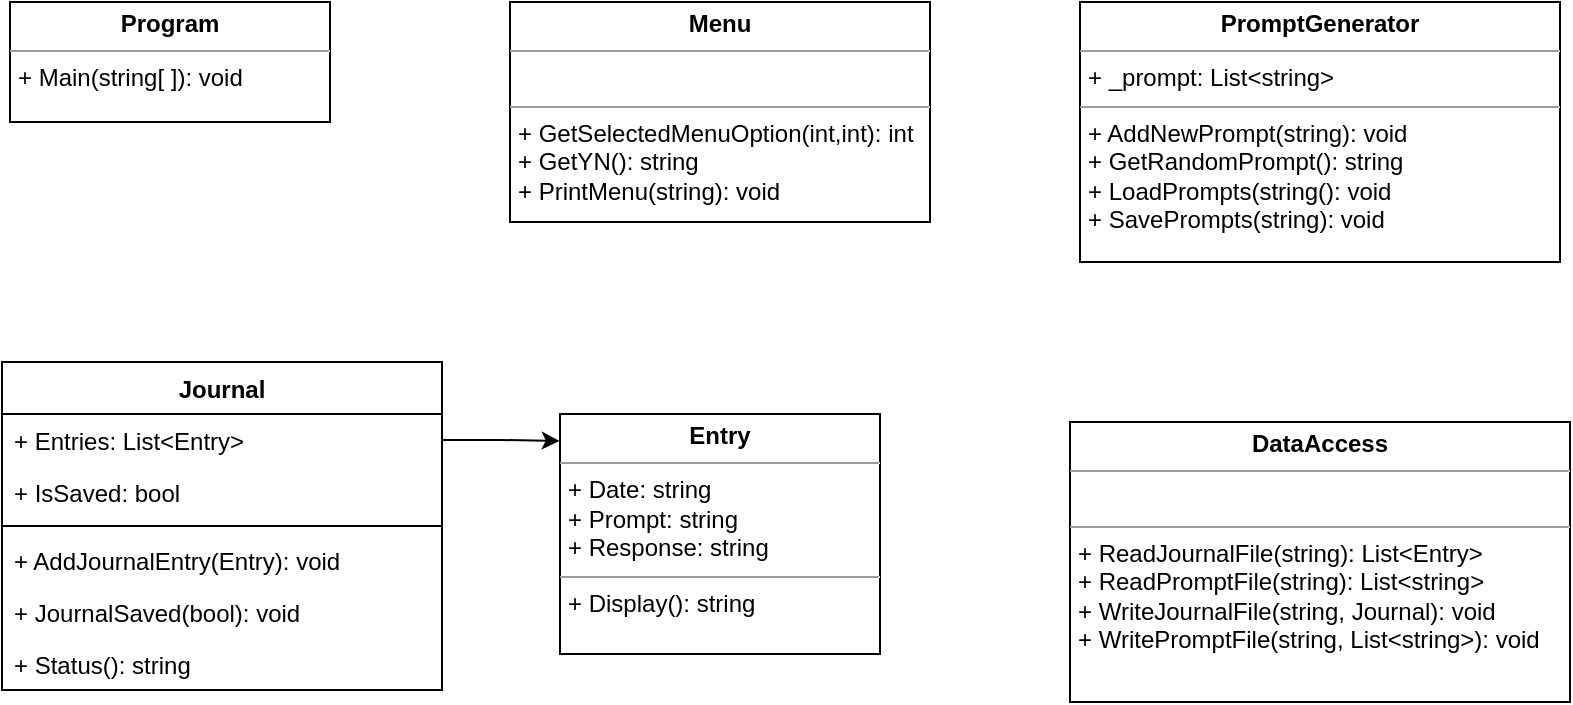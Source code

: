 <mxfile>
    <diagram id="C5RBs43oDa-KdzZeNtuy" name="Page-1">
        <mxGraphModel dx="346" dy="856" grid="0" gridSize="10" guides="1" tooltips="1" connect="1" arrows="1" fold="1" page="1" pageScale="1" pageWidth="1169" pageHeight="827" background="#ffffff" math="0" shadow="0">
            <root>
                <mxCell id="WIyWlLk6GJQsqaUBKTNV-0"/>
                <mxCell id="WIyWlLk6GJQsqaUBKTNV-1" parent="WIyWlLk6GJQsqaUBKTNV-0"/>
                <mxCell id="LCdAQ6O_-ofpUmOxNfDg-0" value="Journal" style="swimlane;fontStyle=1;align=center;verticalAlign=top;childLayout=stackLayout;horizontal=1;startSize=26;horizontalStack=0;resizeParent=1;resizeParentMax=0;resizeLast=0;collapsible=1;marginBottom=0;labelBackgroundColor=default;" parent="WIyWlLk6GJQsqaUBKTNV-1" vertex="1">
                    <mxGeometry x="30" y="300" width="220" height="164" as="geometry">
                        <mxRectangle x="100" y="286" width="80" height="26" as="alternateBounds"/>
                    </mxGeometry>
                </mxCell>
                <mxCell id="LCdAQ6O_-ofpUmOxNfDg-1" value="+ Entries: List&lt;Entry&gt;" style="text;strokeColor=none;fillColor=none;align=left;verticalAlign=top;spacingLeft=4;spacingRight=4;overflow=hidden;rotatable=0;points=[[0,0.5],[1,0.5]];portConstraint=eastwest;labelBorderColor=none;labelBackgroundColor=default;" parent="LCdAQ6O_-ofpUmOxNfDg-0" vertex="1">
                    <mxGeometry y="26" width="220" height="26" as="geometry"/>
                </mxCell>
                <mxCell id="LCdAQ6O_-ofpUmOxNfDg-5" value="+ IsSaved: bool&#10;" style="text;strokeColor=none;fillColor=none;align=left;verticalAlign=top;spacingLeft=4;spacingRight=4;overflow=hidden;rotatable=0;points=[[0,0.5],[1,0.5]];portConstraint=eastwest;labelBackgroundColor=default;" parent="LCdAQ6O_-ofpUmOxNfDg-0" vertex="1">
                    <mxGeometry y="52" width="220" height="26" as="geometry"/>
                </mxCell>
                <mxCell id="LCdAQ6O_-ofpUmOxNfDg-2" value="" style="line;strokeWidth=1;fillColor=none;align=left;verticalAlign=middle;spacingTop=-1;spacingLeft=3;spacingRight=3;rotatable=0;labelPosition=right;points=[];portConstraint=eastwest;" parent="LCdAQ6O_-ofpUmOxNfDg-0" vertex="1">
                    <mxGeometry y="78" width="220" height="8" as="geometry"/>
                </mxCell>
                <mxCell id="LCdAQ6O_-ofpUmOxNfDg-3" value="+ AddJournalEntry(Entry): void" style="text;strokeColor=none;fillColor=none;align=left;verticalAlign=top;spacingLeft=4;spacingRight=4;overflow=hidden;rotatable=0;points=[[0,0.5],[1,0.5]];portConstraint=eastwest;labelBackgroundColor=default;" parent="LCdAQ6O_-ofpUmOxNfDg-0" vertex="1">
                    <mxGeometry y="86" width="220" height="26" as="geometry"/>
                </mxCell>
                <mxCell id="LCdAQ6O_-ofpUmOxNfDg-6" value="+ JournalSaved(bool): void" style="text;strokeColor=none;fillColor=none;align=left;verticalAlign=top;spacingLeft=4;spacingRight=4;overflow=hidden;rotatable=0;points=[[0,0.5],[1,0.5]];portConstraint=eastwest;labelBackgroundColor=default;" parent="LCdAQ6O_-ofpUmOxNfDg-0" vertex="1">
                    <mxGeometry y="112" width="220" height="26" as="geometry"/>
                </mxCell>
                <mxCell id="LCdAQ6O_-ofpUmOxNfDg-7" value="+ Status(): string" style="text;strokeColor=none;fillColor=none;align=left;verticalAlign=top;spacingLeft=4;spacingRight=4;overflow=hidden;rotatable=0;points=[[0,0.5],[1,0.5]];portConstraint=eastwest;labelBackgroundColor=default;" parent="LCdAQ6O_-ofpUmOxNfDg-0" vertex="1">
                    <mxGeometry y="138" width="220" height="26" as="geometry"/>
                </mxCell>
                <mxCell id="LCdAQ6O_-ofpUmOxNfDg-8" value="&lt;p style=&quot;margin:0px;margin-top:4px;text-align:center;&quot;&gt;&lt;b&gt;Entry&lt;/b&gt;&lt;/p&gt;&lt;hr size=&quot;1&quot;&gt;&lt;p style=&quot;margin:0px;margin-left:4px;&quot;&gt;+ Date: string&lt;/p&gt;&lt;p style=&quot;margin:0px;margin-left:4px;&quot;&gt;+ Prompt: string&lt;br&gt;&lt;/p&gt;&lt;p style=&quot;margin:0px;margin-left:4px;&quot;&gt;+ Response: string&lt;/p&gt;&lt;hr size=&quot;1&quot;&gt;&lt;p style=&quot;margin:0px;margin-left:4px;&quot;&gt;+ Display(): string&lt;/p&gt;" style="verticalAlign=top;align=left;overflow=fill;fontSize=12;fontFamily=Helvetica;html=1;" parent="WIyWlLk6GJQsqaUBKTNV-1" vertex="1">
                    <mxGeometry x="309" y="326" width="160" height="120" as="geometry"/>
                </mxCell>
                <mxCell id="LCdAQ6O_-ofpUmOxNfDg-14" style="edgeStyle=orthogonalEdgeStyle;rounded=0;orthogonalLoop=1;jettySize=auto;html=1;entryX=-0.001;entryY=0.112;entryDx=0;entryDy=0;entryPerimeter=0;" parent="WIyWlLk6GJQsqaUBKTNV-1" source="LCdAQ6O_-ofpUmOxNfDg-1" target="LCdAQ6O_-ofpUmOxNfDg-8" edge="1">
                    <mxGeometry relative="1" as="geometry"/>
                </mxCell>
                <mxCell id="LCdAQ6O_-ofpUmOxNfDg-18" value="&lt;p style=&quot;margin:0px;margin-top:4px;text-align:center;&quot;&gt;&lt;b&gt;PromptGenerator&lt;/b&gt;&lt;/p&gt;&lt;hr size=&quot;1&quot;&gt;&lt;p style=&quot;margin:0px;margin-left:4px;&quot;&gt;+ _prompt: List&amp;lt;string&amp;gt;&lt;/p&gt;&lt;hr size=&quot;1&quot;&gt;&lt;p style=&quot;margin:0px;margin-left:4px;&quot;&gt;+ AddNewPrompt(string): void&lt;/p&gt;&lt;p style=&quot;margin:0px;margin-left:4px;&quot;&gt;+ GetRandomPrompt(): string&lt;br&gt;&lt;/p&gt;&lt;p style=&quot;margin:0px;margin-left:4px;&quot;&gt;+ LoadPrompts(string(): void&lt;br&gt;&lt;/p&gt;&lt;p style=&quot;margin:0px;margin-left:4px;&quot;&gt;+ SavePrompts(string): void&lt;br&gt;&lt;/p&gt;&lt;p style=&quot;margin:0px;margin-left:4px;&quot;&gt;&lt;br&gt;&lt;/p&gt;" style="verticalAlign=top;align=left;overflow=fill;fontSize=12;fontFamily=Helvetica;html=1;" parent="WIyWlLk6GJQsqaUBKTNV-1" vertex="1">
                    <mxGeometry x="569" y="120" width="240" height="130" as="geometry"/>
                </mxCell>
                <mxCell id="LCdAQ6O_-ofpUmOxNfDg-19" value="&lt;p style=&quot;margin:0px;margin-top:4px;text-align:center;&quot;&gt;&lt;b&gt;Menu&lt;/b&gt;&lt;/p&gt;&lt;hr size=&quot;1&quot;&gt;&lt;p style=&quot;margin:0px;margin-left:4px;&quot;&gt;&lt;br&gt;&lt;/p&gt;&lt;hr size=&quot;1&quot;&gt;&lt;p style=&quot;margin:0px;margin-left:4px;&quot;&gt;+ GetSelectedMenuOption(int,int): int&lt;/p&gt;&lt;p style=&quot;margin:0px;margin-left:4px;&quot;&gt;&lt;span style=&quot;background-color: initial;&quot;&gt;+ GetYN(): string&lt;/span&gt;&lt;/p&gt;&lt;p style=&quot;margin:0px;margin-left:4px;&quot;&gt;+ PrintMenu(string): void&lt;br&gt;&lt;/p&gt;" style="verticalAlign=top;align=left;overflow=fill;fontSize=12;fontFamily=Helvetica;html=1;" parent="WIyWlLk6GJQsqaUBKTNV-1" vertex="1">
                    <mxGeometry x="284" y="120" width="210" height="110" as="geometry"/>
                </mxCell>
                <mxCell id="LCdAQ6O_-ofpUmOxNfDg-20" value="&lt;p style=&quot;margin:0px;margin-top:4px;text-align:center;&quot;&gt;&lt;b&gt;DataAccess&lt;/b&gt;&lt;/p&gt;&lt;hr size=&quot;1&quot;&gt;&lt;p style=&quot;margin:0px;margin-left:4px;&quot;&gt;&lt;br&gt;&lt;/p&gt;&lt;hr size=&quot;1&quot;&gt;&lt;p style=&quot;margin:0px;margin-left:4px;&quot;&gt;+ ReadJournalFile(string): List&amp;lt;Entry&amp;gt;&lt;/p&gt;&lt;p style=&quot;margin:0px;margin-left:4px;&quot;&gt;+ ReadPromptFile(string): List&amp;lt;string&amp;gt;&lt;br&gt;&lt;/p&gt;&lt;p style=&quot;margin:0px;margin-left:4px;&quot;&gt;+ WriteJournalFile(string, Journal): void&lt;br&gt;&lt;/p&gt;&lt;p style=&quot;margin:0px;margin-left:4px;&quot;&gt;+ WritePromptFile(string, List&amp;lt;string&amp;gt;): void&lt;br&gt;&lt;/p&gt;" style="verticalAlign=top;align=left;overflow=fill;fontSize=12;fontFamily=Helvetica;html=1;" parent="WIyWlLk6GJQsqaUBKTNV-1" vertex="1">
                    <mxGeometry x="564" y="330" width="250" height="140" as="geometry"/>
                </mxCell>
                <mxCell id="LCdAQ6O_-ofpUmOxNfDg-22" value="&lt;p style=&quot;margin:0px;margin-top:4px;text-align:center;&quot;&gt;&lt;b&gt;Program&lt;/b&gt;&lt;/p&gt;&lt;hr size=&quot;1&quot;&gt;&lt;p style=&quot;margin:0px;margin-left:4px;&quot;&gt;&lt;/p&gt;&lt;p style=&quot;margin:0px;margin-left:4px;&quot;&gt;+ Main(string[ ]): void&lt;/p&gt;" style="verticalAlign=top;align=left;overflow=fill;fontSize=12;fontFamily=Helvetica;html=1;" parent="WIyWlLk6GJQsqaUBKTNV-1" vertex="1">
                    <mxGeometry x="34" y="120" width="160" height="60" as="geometry"/>
                </mxCell>
            </root>
        </mxGraphModel>
    </diagram>
</mxfile>